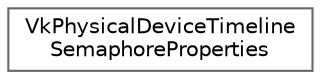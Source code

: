 digraph "类继承关系图"
{
 // LATEX_PDF_SIZE
  bgcolor="transparent";
  edge [fontname=Helvetica,fontsize=10,labelfontname=Helvetica,labelfontsize=10];
  node [fontname=Helvetica,fontsize=10,shape=box,height=0.2,width=0.4];
  rankdir="LR";
  Node0 [id="Node000000",label="VkPhysicalDeviceTimeline\lSemaphoreProperties",height=0.2,width=0.4,color="grey40", fillcolor="white", style="filled",URL="$struct_vk_physical_device_timeline_semaphore_properties.html",tooltip=" "];
}
